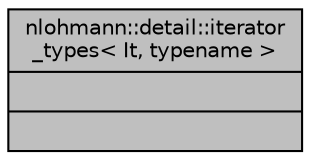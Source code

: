 digraph "nlohmann::detail::iterator_types&lt; It, typename &gt;"
{
 // INTERACTIVE_SVG=YES
 // LATEX_PDF_SIZE
  edge [fontname="Helvetica",fontsize="10",labelfontname="Helvetica",labelfontsize="10"];
  node [fontname="Helvetica",fontsize="10",shape=record];
  Node1 [label="{nlohmann::detail::iterator\l_types\< It, typename \>\n||}",height=0.2,width=0.4,color="black", fillcolor="grey75", style="filled", fontcolor="black",tooltip=" "];
}

